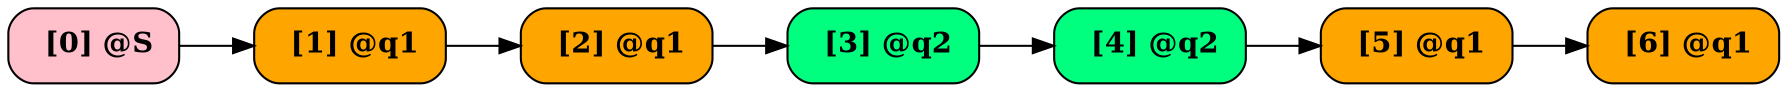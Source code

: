 /*
* Dot trace for FA
* [Time Stamp]:02:13:57, Mar-10-2023
* [Location]:C:\Users\barya\Desktop\cyclone\Cyclone\trace\FA.dot
* [States]:5
* S q1 q2 r1 r2 
* [Trans]:10
* [Start State]:S
* [Final State(s)]:
*q1 r1 
* [Trace Length]:7 
*/




digraph G { 



	 rankdir="LR"



	n0 [color="black", style="rounded, filled" , fillcolor="pink" , shape="rect", label= < 
 		 <table border='0' cellborder='0' style='rounded'> 
			 <tr><td align="center" colspan="2" > <b>[0] @S</b></td></tr>
		 </table> > ]
	n1 [color="black", style="rounded, filled" , fillcolor="orange" , shape="rect", label= < 
 		 <table border='0' cellborder='0' style='rounded'> 
			 <tr><td align="center" colspan="2" > <b>[1] @q1</b></td></tr>
		 </table> > ]
	n2 [color="black", style="rounded, filled" , fillcolor="orange" , shape="rect", label= < 
 		 <table border='0' cellborder='0' style='rounded'> 
			 <tr><td align="center" colspan="2" > <b>[2] @q1</b></td></tr>
		 </table> > ]
	n3 [color="black", style="rounded, filled" , fillcolor="springgreen" , shape="rect", label= < 
 		 <table border='0' cellborder='0' style='rounded'> 
			 <tr><td align="center" colspan="2" > <b>[3] @q2</b></td></tr>
		 </table> > ]
	n4 [color="black", style="rounded, filled" , fillcolor="springgreen" , shape="rect", label= < 
 		 <table border='0' cellborder='0' style='rounded'> 
			 <tr><td align="center" colspan="2" > <b>[4] @q2</b></td></tr>
		 </table> > ]
	n5 [color="black", style="rounded, filled" , fillcolor="orange" , shape="rect", label= < 
 		 <table border='0' cellborder='0' style='rounded'> 
			 <tr><td align="center" colspan="2" > <b>[5] @q1</b></td></tr>
		 </table> > ]
	n6 [color="black", style="rounded, filled" , fillcolor="orange" , shape="rect", label= < 
 		 <table border='0' cellborder='0' style='rounded'> 
			 <tr><td align="center" colspan="2" > <b>[6] @q1</b></td></tr>
		 </table> > ]




	n0->n1->n2->n3->n4->n5->n6
 } 

